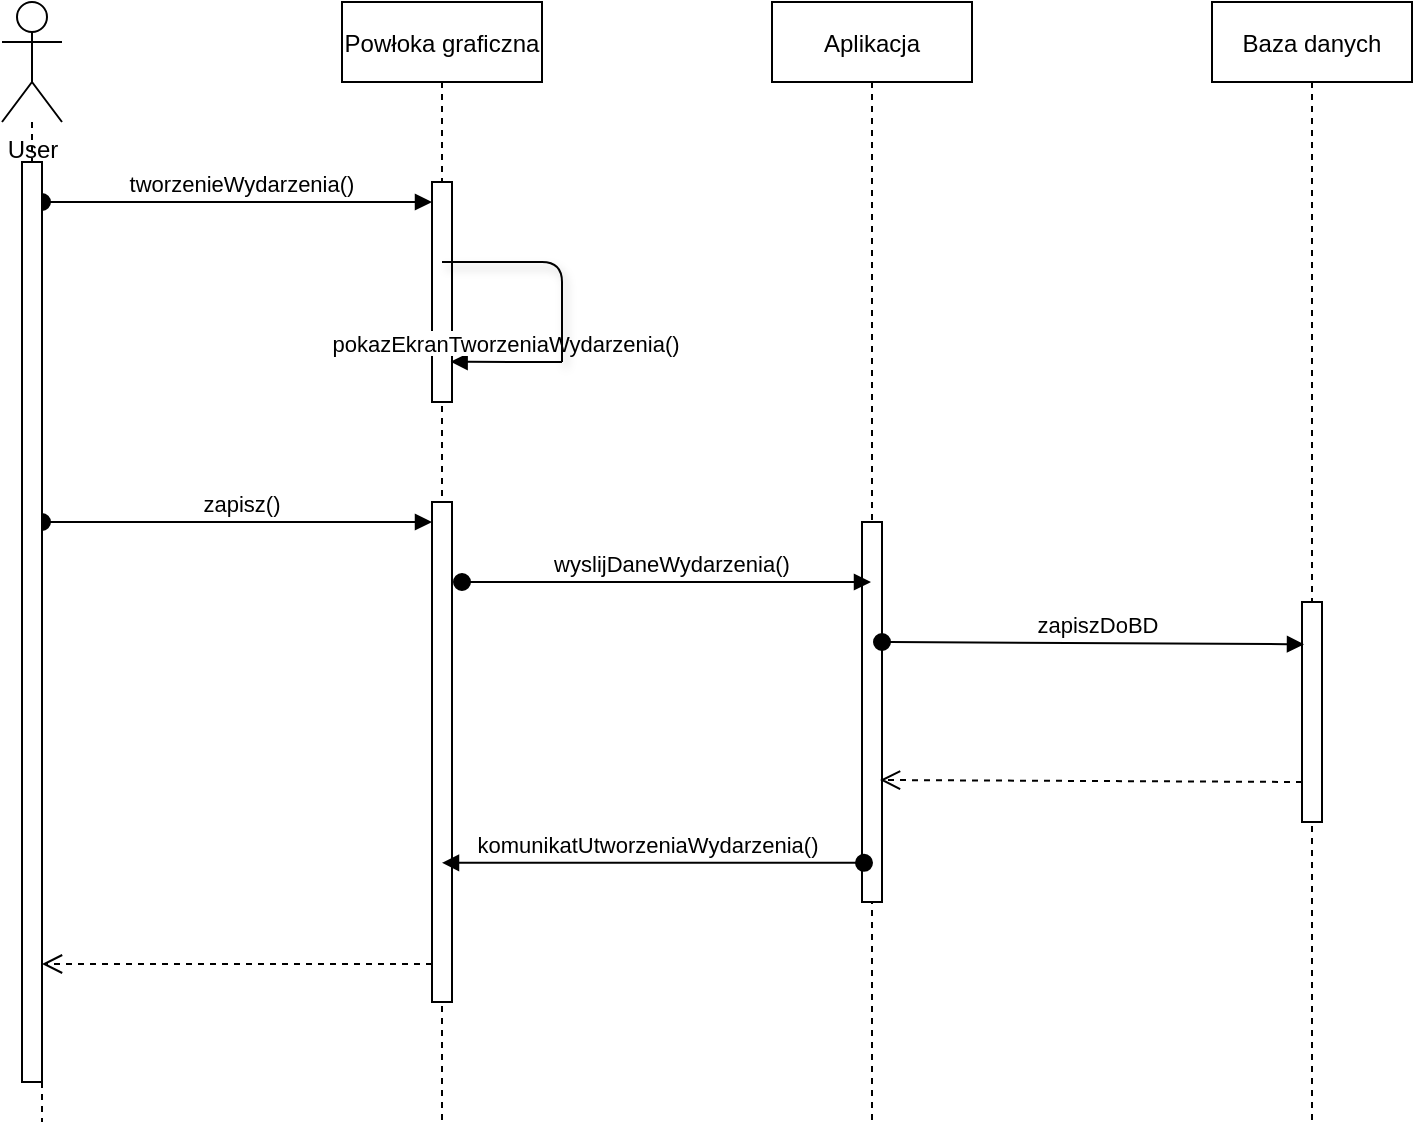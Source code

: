 <mxfile version="13.9.9" type="device" pages="6"><diagram id="kgpKYQtTHZ0yAKxKKP6v" name="Tworzenie wydarzenia"><mxGraphModel dx="1053" dy="493" grid="1" gridSize="10" guides="1" tooltips="1" connect="1" arrows="1" fold="1" page="1" pageScale="1" pageWidth="850" pageHeight="1100" math="0" shadow="0"><root><mxCell id="0"/><mxCell id="1" parent="0"/><mxCell id="3nuBFxr9cyL0pnOWT2aG-1" value="Aplikacja" style="shape=umlLifeline;perimeter=lifelinePerimeter;container=1;collapsible=0;recursiveResize=0;rounded=0;shadow=0;strokeWidth=1;" parent="1" vertex="1"><mxGeometry x="465" y="80" width="100" height="560" as="geometry"/></mxCell><mxCell id="3nuBFxr9cyL0pnOWT2aG-2" value="" style="points=[];perimeter=orthogonalPerimeter;rounded=0;shadow=0;strokeWidth=1;" parent="3nuBFxr9cyL0pnOWT2aG-1" vertex="1"><mxGeometry x="45" y="260" width="10" height="190" as="geometry"/></mxCell><mxCell id="3nuBFxr9cyL0pnOWT2aG-5" value="Baza danych" style="shape=umlLifeline;perimeter=lifelinePerimeter;container=1;collapsible=0;recursiveResize=0;rounded=0;shadow=0;strokeWidth=1;" parent="1" vertex="1"><mxGeometry x="685" y="80" width="100" height="560" as="geometry"/></mxCell><mxCell id="3nuBFxr9cyL0pnOWT2aG-6" value="" style="points=[];perimeter=orthogonalPerimeter;rounded=0;shadow=0;strokeWidth=1;" parent="3nuBFxr9cyL0pnOWT2aG-5" vertex="1"><mxGeometry x="45" y="300" width="10" height="110" as="geometry"/></mxCell><mxCell id="10K1XIO-KkjKeTAUEXsn-1" value="User" style="shape=umlActor;verticalLabelPosition=bottom;verticalAlign=top;html=1;outlineConnect=0;" vertex="1" parent="1"><mxGeometry x="80" y="80" width="30" height="60" as="geometry"/></mxCell><mxCell id="10K1XIO-KkjKeTAUEXsn-2" value="" style="endArrow=none;dashed=1;html=1;" edge="1" parent="1" source="pU1TXp83awEx0wx85dzE-5"><mxGeometry width="50" height="50" relative="1" as="geometry"><mxPoint x="320" y="320" as="sourcePoint"/><mxPoint x="100" y="640" as="targetPoint"/></mxGeometry></mxCell><mxCell id="10K1XIO-KkjKeTAUEXsn-3" value="Powłoka graficzna" style="shape=umlLifeline;perimeter=lifelinePerimeter;container=1;collapsible=0;recursiveResize=0;rounded=0;shadow=0;strokeWidth=1;" vertex="1" parent="1"><mxGeometry x="250" y="80" width="100" height="560" as="geometry"/></mxCell><mxCell id="10K1XIO-KkjKeTAUEXsn-4" value="" style="points=[];perimeter=orthogonalPerimeter;rounded=0;shadow=0;strokeWidth=1;" vertex="1" parent="10K1XIO-KkjKeTAUEXsn-3"><mxGeometry x="45" y="90" width="10" height="110" as="geometry"/></mxCell><mxCell id="10K1XIO-KkjKeTAUEXsn-5" value="tworzenieWydarzenia()" style="verticalAlign=bottom;startArrow=oval;endArrow=block;startSize=8;shadow=0;strokeWidth=1;" edge="1" parent="10K1XIO-KkjKeTAUEXsn-3" target="10K1XIO-KkjKeTAUEXsn-4"><mxGeometry x="0.026" relative="1" as="geometry"><mxPoint x="-150" y="100" as="sourcePoint"/><mxPoint as="offset"/></mxGeometry></mxCell><mxCell id="10K1XIO-KkjKeTAUEXsn-7" value="pokazEkranTworzeniaWydarzenia()" style="verticalAlign=bottom;endArrow=block;shadow=0;strokeWidth=1;entryX=0.933;entryY=0.817;entryDx=0;entryDy=0;entryPerimeter=0;" edge="1" parent="1" target="10K1XIO-KkjKeTAUEXsn-4"><mxGeometry relative="1" as="geometry"><mxPoint x="360" y="260" as="sourcePoint"/><mxPoint x="370" y="280" as="targetPoint"/></mxGeometry></mxCell><mxCell id="10K1XIO-KkjKeTAUEXsn-9" value="" style="points=[];perimeter=orthogonalPerimeter;rounded=0;shadow=0;strokeWidth=1;" vertex="1" parent="1"><mxGeometry x="295" y="330" width="10" height="250" as="geometry"/></mxCell><mxCell id="10K1XIO-KkjKeTAUEXsn-10" value="zapisz()" style="verticalAlign=bottom;startArrow=oval;endArrow=block;startSize=8;shadow=0;strokeWidth=1;" edge="1" parent="1"><mxGeometry x="0.026" relative="1" as="geometry"><mxPoint x="100" y="340" as="sourcePoint"/><mxPoint x="295" y="340" as="targetPoint"/><mxPoint as="offset"/></mxGeometry></mxCell><mxCell id="10K1XIO-KkjKeTAUEXsn-12" value="wyslijDaneWydarzenia()" style="verticalAlign=bottom;startArrow=oval;endArrow=block;startSize=8;shadow=0;strokeWidth=1;" edge="1" parent="1"><mxGeometry x="0.026" relative="1" as="geometry"><mxPoint x="310" y="370" as="sourcePoint"/><mxPoint x="514.5" y="370" as="targetPoint"/><mxPoint as="offset"/></mxGeometry></mxCell><mxCell id="10K1XIO-KkjKeTAUEXsn-13" value="zapiszDoBD" style="verticalAlign=bottom;startArrow=oval;endArrow=block;startSize=8;shadow=0;strokeWidth=1;entryX=0.1;entryY=0.192;entryDx=0;entryDy=0;entryPerimeter=0;" edge="1" parent="1" target="3nuBFxr9cyL0pnOWT2aG-6"><mxGeometry x="0.026" relative="1" as="geometry"><mxPoint x="520" y="400" as="sourcePoint"/><mxPoint x="725" y="400" as="targetPoint"/><mxPoint as="offset"/></mxGeometry></mxCell><mxCell id="pU1TXp83awEx0wx85dzE-1" value="" style="verticalAlign=bottom;endArrow=open;dashed=1;endSize=8;shadow=0;strokeWidth=1;" edge="1" parent="1"><mxGeometry x="0.138" y="-9" relative="1" as="geometry"><mxPoint x="519" y="469" as="targetPoint"/><mxPoint x="730" y="470" as="sourcePoint"/><mxPoint as="offset"/></mxGeometry></mxCell><mxCell id="pU1TXp83awEx0wx85dzE-2" value="" style="endArrow=none;html=1;shadow=1;" edge="1" parent="1" target="10K1XIO-KkjKeTAUEXsn-3"><mxGeometry width="50" height="50" relative="1" as="geometry"><mxPoint x="360" y="260" as="sourcePoint"/><mxPoint x="500" y="280" as="targetPoint"/><Array as="points"><mxPoint x="360" y="210"/></Array></mxGeometry></mxCell><mxCell id="pU1TXp83awEx0wx85dzE-3" value="komunikatUtworzeniaWydarzenia()" style="verticalAlign=bottom;startArrow=oval;endArrow=block;startSize=8;shadow=0;strokeWidth=1;exitX=0.1;exitY=0.897;exitDx=0;exitDy=0;exitPerimeter=0;" edge="1" parent="1" source="3nuBFxr9cyL0pnOWT2aG-2" target="10K1XIO-KkjKeTAUEXsn-3"><mxGeometry x="0.026" relative="1" as="geometry"><mxPoint x="530" y="410" as="sourcePoint"/><mxPoint x="741.0" y="411.12" as="targetPoint"/><mxPoint as="offset"/></mxGeometry></mxCell><mxCell id="pU1TXp83awEx0wx85dzE-4" value="" style="verticalAlign=bottom;endArrow=open;dashed=1;endSize=8;shadow=0;strokeWidth=1;" edge="1" parent="1" target="pU1TXp83awEx0wx85dzE-5"><mxGeometry x="0.138" y="-9" relative="1" as="geometry"><mxPoint x="84" y="560.0" as="targetPoint"/><mxPoint x="295" y="561" as="sourcePoint"/><mxPoint as="offset"/></mxGeometry></mxCell><mxCell id="pU1TXp83awEx0wx85dzE-5" value="" style="points=[];perimeter=orthogonalPerimeter;rounded=0;shadow=0;strokeWidth=1;" vertex="1" parent="1"><mxGeometry x="90" y="160" width="10" height="460" as="geometry"/></mxCell><mxCell id="pU1TXp83awEx0wx85dzE-6" value="" style="endArrow=none;dashed=1;html=1;" edge="1" parent="1" source="10K1XIO-KkjKeTAUEXsn-1" target="pU1TXp83awEx0wx85dzE-5"><mxGeometry width="50" height="50" relative="1" as="geometry"><mxPoint x="95.181" y="140" as="sourcePoint"/><mxPoint x="100" y="939.333" as="targetPoint"/></mxGeometry></mxCell></root></mxGraphModel></diagram><diagram id="qje5NpDkh8uhNxge4YPv" name="Tworzenie ćwiczenia"><mxGraphModel dx="1487" dy="696" grid="1" gridSize="10" guides="1" tooltips="1" connect="1" arrows="1" fold="1" page="1" pageScale="1" pageWidth="1169" pageHeight="827" math="0" shadow="0"><root><mxCell id="EBktu8X3GXxtk0qUy2so-0"/><mxCell id="EBktu8X3GXxtk0qUy2so-1" parent="EBktu8X3GXxtk0qUy2so-0"/><mxCell id="X7k5LbqKq8TJXDaYUzWf-0" value="Aplikacja" style="shape=umlLifeline;perimeter=lifelinePerimeter;container=1;collapsible=0;recursiveResize=0;rounded=0;shadow=0;strokeWidth=1;" vertex="1" parent="EBktu8X3GXxtk0qUy2so-1"><mxGeometry x="465" y="80" width="100" height="560" as="geometry"/></mxCell><mxCell id="X7k5LbqKq8TJXDaYUzWf-1" value="" style="points=[];perimeter=orthogonalPerimeter;rounded=0;shadow=0;strokeWidth=1;" vertex="1" parent="X7k5LbqKq8TJXDaYUzWf-0"><mxGeometry x="45" y="260" width="10" height="190" as="geometry"/></mxCell><mxCell id="X7k5LbqKq8TJXDaYUzWf-2" value="Baza danych" style="shape=umlLifeline;perimeter=lifelinePerimeter;container=1;collapsible=0;recursiveResize=0;rounded=0;shadow=0;strokeWidth=1;" vertex="1" parent="EBktu8X3GXxtk0qUy2so-1"><mxGeometry x="685" y="80" width="100" height="560" as="geometry"/></mxCell><mxCell id="X7k5LbqKq8TJXDaYUzWf-3" value="" style="points=[];perimeter=orthogonalPerimeter;rounded=0;shadow=0;strokeWidth=1;" vertex="1" parent="X7k5LbqKq8TJXDaYUzWf-2"><mxGeometry x="45" y="300" width="10" height="110" as="geometry"/></mxCell><mxCell id="X7k5LbqKq8TJXDaYUzWf-4" value="User" style="shape=umlActor;verticalLabelPosition=bottom;verticalAlign=top;html=1;outlineConnect=0;" vertex="1" parent="EBktu8X3GXxtk0qUy2so-1"><mxGeometry x="80" y="80" width="30" height="60" as="geometry"/></mxCell><mxCell id="X7k5LbqKq8TJXDaYUzWf-5" value="" style="endArrow=none;dashed=1;html=1;" edge="1" parent="EBktu8X3GXxtk0qUy2so-1" source="X7k5LbqKq8TJXDaYUzWf-18"><mxGeometry width="50" height="50" relative="1" as="geometry"><mxPoint x="320" y="320" as="sourcePoint"/><mxPoint x="100" y="640" as="targetPoint"/></mxGeometry></mxCell><mxCell id="X7k5LbqKq8TJXDaYUzWf-6" value="Powłoka graficzna" style="shape=umlLifeline;perimeter=lifelinePerimeter;container=1;collapsible=0;recursiveResize=0;rounded=0;shadow=0;strokeWidth=1;" vertex="1" parent="EBktu8X3GXxtk0qUy2so-1"><mxGeometry x="250" y="80" width="100" height="560" as="geometry"/></mxCell><mxCell id="X7k5LbqKq8TJXDaYUzWf-7" value="" style="points=[];perimeter=orthogonalPerimeter;rounded=0;shadow=0;strokeWidth=1;" vertex="1" parent="X7k5LbqKq8TJXDaYUzWf-6"><mxGeometry x="45" y="90" width="10" height="110" as="geometry"/></mxCell><mxCell id="X7k5LbqKq8TJXDaYUzWf-8" value="tworzenieCwiczenia()" style="verticalAlign=bottom;startArrow=oval;endArrow=block;startSize=8;shadow=0;strokeWidth=1;" edge="1" parent="X7k5LbqKq8TJXDaYUzWf-6" target="X7k5LbqKq8TJXDaYUzWf-7"><mxGeometry x="0.026" relative="1" as="geometry"><mxPoint x="-150" y="100" as="sourcePoint"/><mxPoint as="offset"/></mxGeometry></mxCell><mxCell id="X7k5LbqKq8TJXDaYUzWf-9" value="pokazEkranTworzeniaCwiczenia()" style="verticalAlign=bottom;endArrow=block;shadow=0;strokeWidth=1;entryX=0.933;entryY=0.817;entryDx=0;entryDy=0;entryPerimeter=0;" edge="1" parent="EBktu8X3GXxtk0qUy2so-1" target="X7k5LbqKq8TJXDaYUzWf-7"><mxGeometry relative="1" as="geometry"><mxPoint x="360" y="260" as="sourcePoint"/><mxPoint x="370" y="280" as="targetPoint"/></mxGeometry></mxCell><mxCell id="X7k5LbqKq8TJXDaYUzWf-10" value="" style="points=[];perimeter=orthogonalPerimeter;rounded=0;shadow=0;strokeWidth=1;" vertex="1" parent="EBktu8X3GXxtk0qUy2so-1"><mxGeometry x="295" y="330" width="10" height="250" as="geometry"/></mxCell><mxCell id="X7k5LbqKq8TJXDaYUzWf-11" value="zapisz()" style="verticalAlign=bottom;startArrow=oval;endArrow=block;startSize=8;shadow=0;strokeWidth=1;" edge="1" parent="EBktu8X3GXxtk0qUy2so-1"><mxGeometry x="0.026" relative="1" as="geometry"><mxPoint x="100" y="340" as="sourcePoint"/><mxPoint x="295" y="340" as="targetPoint"/><mxPoint as="offset"/></mxGeometry></mxCell><mxCell id="X7k5LbqKq8TJXDaYUzWf-12" value="wyslijDaneCwiczenia()" style="verticalAlign=bottom;startArrow=oval;endArrow=block;startSize=8;shadow=0;strokeWidth=1;" edge="1" parent="EBktu8X3GXxtk0qUy2so-1"><mxGeometry x="0.026" relative="1" as="geometry"><mxPoint x="310" y="370" as="sourcePoint"/><mxPoint x="514.5" y="370" as="targetPoint"/><mxPoint as="offset"/></mxGeometry></mxCell><mxCell id="X7k5LbqKq8TJXDaYUzWf-13" value="zapiszDoBD" style="verticalAlign=bottom;startArrow=oval;endArrow=block;startSize=8;shadow=0;strokeWidth=1;entryX=0.1;entryY=0.192;entryDx=0;entryDy=0;entryPerimeter=0;" edge="1" parent="EBktu8X3GXxtk0qUy2so-1" target="X7k5LbqKq8TJXDaYUzWf-3"><mxGeometry x="0.026" relative="1" as="geometry"><mxPoint x="520" y="400" as="sourcePoint"/><mxPoint x="725" y="400" as="targetPoint"/><mxPoint as="offset"/></mxGeometry></mxCell><mxCell id="X7k5LbqKq8TJXDaYUzWf-14" value="" style="verticalAlign=bottom;endArrow=open;dashed=1;endSize=8;shadow=0;strokeWidth=1;" edge="1" parent="EBktu8X3GXxtk0qUy2so-1"><mxGeometry x="0.138" y="-9" relative="1" as="geometry"><mxPoint x="519" y="469.0" as="targetPoint"/><mxPoint x="730" y="470" as="sourcePoint"/><mxPoint as="offset"/></mxGeometry></mxCell><mxCell id="X7k5LbqKq8TJXDaYUzWf-15" value="" style="endArrow=none;html=1;shadow=1;" edge="1" parent="EBktu8X3GXxtk0qUy2so-1" target="X7k5LbqKq8TJXDaYUzWf-6"><mxGeometry width="50" height="50" relative="1" as="geometry"><mxPoint x="360" y="260" as="sourcePoint"/><mxPoint x="500" y="280" as="targetPoint"/><Array as="points"><mxPoint x="360" y="210"/></Array></mxGeometry></mxCell><mxCell id="X7k5LbqKq8TJXDaYUzWf-16" value="komunikatUtworzeniaCwiczenia()" style="verticalAlign=bottom;startArrow=oval;endArrow=block;startSize=8;shadow=0;strokeWidth=1;exitX=0.1;exitY=0.897;exitDx=0;exitDy=0;exitPerimeter=0;" edge="1" parent="EBktu8X3GXxtk0qUy2so-1" source="X7k5LbqKq8TJXDaYUzWf-1" target="X7k5LbqKq8TJXDaYUzWf-6"><mxGeometry x="0.026" relative="1" as="geometry"><mxPoint x="530" y="410" as="sourcePoint"/><mxPoint x="741.0" y="411.12" as="targetPoint"/><mxPoint as="offset"/></mxGeometry></mxCell><mxCell id="X7k5LbqKq8TJXDaYUzWf-17" value="" style="verticalAlign=bottom;endArrow=open;dashed=1;endSize=8;shadow=0;strokeWidth=1;" edge="1" parent="EBktu8X3GXxtk0qUy2so-1" target="X7k5LbqKq8TJXDaYUzWf-18"><mxGeometry x="0.138" y="-9" relative="1" as="geometry"><mxPoint x="84" y="560.0" as="targetPoint"/><mxPoint x="295" y="561" as="sourcePoint"/><mxPoint as="offset"/></mxGeometry></mxCell><mxCell id="X7k5LbqKq8TJXDaYUzWf-18" value="" style="points=[];perimeter=orthogonalPerimeter;rounded=0;shadow=0;strokeWidth=1;" vertex="1" parent="EBktu8X3GXxtk0qUy2so-1"><mxGeometry x="90" y="160" width="10" height="460" as="geometry"/></mxCell><mxCell id="X7k5LbqKq8TJXDaYUzWf-19" value="" style="endArrow=none;dashed=1;html=1;" edge="1" parent="EBktu8X3GXxtk0qUy2so-1" source="X7k5LbqKq8TJXDaYUzWf-4" target="X7k5LbqKq8TJXDaYUzWf-18"><mxGeometry width="50" height="50" relative="1" as="geometry"><mxPoint x="95.181" y="140" as="sourcePoint"/><mxPoint x="100" y="939.333" as="targetPoint"/></mxGeometry></mxCell></root></mxGraphModel></diagram><diagram id="HyMw67QpJFgoZDtcTWpX" name="Tworzenie treningu"><mxGraphModel dx="1806" dy="846" grid="1" gridSize="10" guides="1" tooltips="1" connect="1" arrows="1" fold="1" page="1" pageScale="1" pageWidth="1169" pageHeight="827" math="0" shadow="0"><root><mxCell id="LpuIzFxWmKVZW-1Yorhx-0"/><mxCell id="LpuIzFxWmKVZW-1Yorhx-1" parent="LpuIzFxWmKVZW-1Yorhx-0"/><mxCell id="vrJiCq2JGMOTaQGyIcmM-0" value="Aplikacja" style="shape=umlLifeline;perimeter=lifelinePerimeter;container=1;collapsible=0;recursiveResize=0;rounded=0;shadow=0;strokeWidth=1;" vertex="1" parent="LpuIzFxWmKVZW-1Yorhx-1"><mxGeometry x="465" y="80" width="100" height="710" as="geometry"/></mxCell><mxCell id="vrJiCq2JGMOTaQGyIcmM-1" value="" style="points=[];perimeter=orthogonalPerimeter;rounded=0;shadow=0;strokeWidth=1;" vertex="1" parent="vrJiCq2JGMOTaQGyIcmM-0"><mxGeometry x="45" y="444" width="10" height="190" as="geometry"/></mxCell><mxCell id="vrJiCq2JGMOTaQGyIcmM-2" value="" style="points=[];perimeter=orthogonalPerimeter;rounded=0;shadow=0;strokeWidth=1;" vertex="1" parent="vrJiCq2JGMOTaQGyIcmM-0"><mxGeometry x="45" y="130" width="10" height="190" as="geometry"/></mxCell><mxCell id="vrJiCq2JGMOTaQGyIcmM-3" value="Baza danych" style="shape=umlLifeline;perimeter=lifelinePerimeter;container=1;collapsible=0;recursiveResize=0;rounded=0;shadow=0;strokeWidth=1;" vertex="1" parent="LpuIzFxWmKVZW-1Yorhx-1"><mxGeometry x="685" y="80" width="100" height="710" as="geometry"/></mxCell><mxCell id="vrJiCq2JGMOTaQGyIcmM-4" value="" style="points=[];perimeter=orthogonalPerimeter;rounded=0;shadow=0;strokeWidth=1;" vertex="1" parent="vrJiCq2JGMOTaQGyIcmM-3"><mxGeometry x="45" y="484" width="10" height="110" as="geometry"/></mxCell><mxCell id="rHKoLaJ9NpUrhPfRT9cs-2" value="" style="points=[];perimeter=orthogonalPerimeter;rounded=0;shadow=0;strokeWidth=1;" vertex="1" parent="vrJiCq2JGMOTaQGyIcmM-3"><mxGeometry x="45" y="150" width="10" height="110" as="geometry"/></mxCell><mxCell id="vrJiCq2JGMOTaQGyIcmM-5" value="User" style="shape=umlActor;verticalLabelPosition=bottom;verticalAlign=top;html=1;outlineConnect=0;" vertex="1" parent="LpuIzFxWmKVZW-1Yorhx-1"><mxGeometry x="80" y="80" width="30" height="60" as="geometry"/></mxCell><mxCell id="vrJiCq2JGMOTaQGyIcmM-6" value="" style="endArrow=none;dashed=1;html=1;" edge="1" parent="LpuIzFxWmKVZW-1Yorhx-1"><mxGeometry width="50" height="50" relative="1" as="geometry"><mxPoint x="95" y="544" as="sourcePoint"/><mxPoint x="95" y="784" as="targetPoint"/></mxGeometry></mxCell><mxCell id="vrJiCq2JGMOTaQGyIcmM-7" value="Powłoka graficzna" style="shape=umlLifeline;perimeter=lifelinePerimeter;container=1;collapsible=0;recursiveResize=0;rounded=0;shadow=0;strokeWidth=1;" vertex="1" parent="LpuIzFxWmKVZW-1Yorhx-1"><mxGeometry x="250" y="80" width="100" height="710" as="geometry"/></mxCell><mxCell id="vrJiCq2JGMOTaQGyIcmM-8" value="" style="points=[];perimeter=orthogonalPerimeter;rounded=0;shadow=0;strokeWidth=1;" vertex="1" parent="vrJiCq2JGMOTaQGyIcmM-7"><mxGeometry x="45" y="90" width="10" height="400" as="geometry"/></mxCell><mxCell id="vrJiCq2JGMOTaQGyIcmM-9" value="tworzenieTreningu()" style="verticalAlign=bottom;startArrow=oval;endArrow=block;startSize=8;shadow=0;strokeWidth=1;" edge="1" parent="vrJiCq2JGMOTaQGyIcmM-7" target="vrJiCq2JGMOTaQGyIcmM-8"><mxGeometry x="0.026" relative="1" as="geometry"><mxPoint x="-150" y="100" as="sourcePoint"/><mxPoint as="offset"/></mxGeometry></mxCell><mxCell id="vrJiCq2JGMOTaQGyIcmM-10" value="pokazEkranTworzeniaTreningu()" style="verticalAlign=bottom;endArrow=block;shadow=0;strokeWidth=1;" edge="1" parent="LpuIzFxWmKVZW-1Yorhx-1"><mxGeometry relative="1" as="geometry"><mxPoint x="360" y="474" as="sourcePoint"/><mxPoint x="299.5" y="474" as="targetPoint"/></mxGeometry></mxCell><mxCell id="vrJiCq2JGMOTaQGyIcmM-11" value="" style="points=[];perimeter=orthogonalPerimeter;rounded=0;shadow=0;strokeWidth=1;" vertex="1" parent="LpuIzFxWmKVZW-1Yorhx-1"><mxGeometry x="295" y="514" width="10" height="250" as="geometry"/></mxCell><mxCell id="vrJiCq2JGMOTaQGyIcmM-12" value="zapisz()" style="verticalAlign=bottom;startArrow=oval;endArrow=block;startSize=8;shadow=0;strokeWidth=1;" edge="1" parent="LpuIzFxWmKVZW-1Yorhx-1"><mxGeometry x="0.026" relative="1" as="geometry"><mxPoint x="100" y="524" as="sourcePoint"/><mxPoint x="295" y="524" as="targetPoint"/><mxPoint as="offset"/></mxGeometry></mxCell><mxCell id="vrJiCq2JGMOTaQGyIcmM-13" value="wyslijDaneTreningu()" style="verticalAlign=bottom;startArrow=oval;endArrow=block;startSize=8;shadow=0;strokeWidth=1;" edge="1" parent="LpuIzFxWmKVZW-1Yorhx-1"><mxGeometry x="0.026" relative="1" as="geometry"><mxPoint x="310" y="554" as="sourcePoint"/><mxPoint x="514.5" y="554" as="targetPoint"/><mxPoint as="offset"/></mxGeometry></mxCell><mxCell id="vrJiCq2JGMOTaQGyIcmM-14" value="zapiszDoBD" style="verticalAlign=bottom;startArrow=oval;endArrow=block;startSize=8;shadow=0;strokeWidth=1;entryX=0.1;entryY=0.192;entryDx=0;entryDy=0;entryPerimeter=0;" edge="1" parent="LpuIzFxWmKVZW-1Yorhx-1" target="vrJiCq2JGMOTaQGyIcmM-4"><mxGeometry x="0.026" relative="1" as="geometry"><mxPoint x="520" y="584" as="sourcePoint"/><mxPoint x="725" y="584" as="targetPoint"/><mxPoint as="offset"/></mxGeometry></mxCell><mxCell id="vrJiCq2JGMOTaQGyIcmM-15" value="" style="verticalAlign=bottom;endArrow=open;dashed=1;endSize=8;shadow=0;strokeWidth=1;" edge="1" parent="LpuIzFxWmKVZW-1Yorhx-1"><mxGeometry x="0.138" y="-9" relative="1" as="geometry"><mxPoint x="519" y="653.0" as="targetPoint"/><mxPoint x="730" y="654" as="sourcePoint"/><mxPoint as="offset"/></mxGeometry></mxCell><mxCell id="vrJiCq2JGMOTaQGyIcmM-16" value="" style="endArrow=none;html=1;shadow=1;" edge="1" parent="LpuIzFxWmKVZW-1Yorhx-1"><mxGeometry width="50" height="50" relative="1" as="geometry"><mxPoint x="360" y="474" as="sourcePoint"/><mxPoint x="305" y="414" as="targetPoint"/><Array as="points"><mxPoint x="360" y="414"/></Array></mxGeometry></mxCell><mxCell id="vrJiCq2JGMOTaQGyIcmM-17" value="komunikatUtworzeniaTreningu()" style="verticalAlign=bottom;startArrow=oval;endArrow=block;startSize=8;shadow=0;strokeWidth=1;exitX=0.1;exitY=0.897;exitDx=0;exitDy=0;exitPerimeter=0;" edge="1" parent="LpuIzFxWmKVZW-1Yorhx-1" source="vrJiCq2JGMOTaQGyIcmM-1"><mxGeometry x="0.026" relative="1" as="geometry"><mxPoint x="530" y="594" as="sourcePoint"/><mxPoint x="299.5" y="694.43" as="targetPoint"/><mxPoint as="offset"/></mxGeometry></mxCell><mxCell id="vrJiCq2JGMOTaQGyIcmM-18" value="" style="verticalAlign=bottom;endArrow=open;dashed=1;endSize=8;shadow=0;strokeWidth=1;" edge="1" parent="LpuIzFxWmKVZW-1Yorhx-1"><mxGeometry x="0.138" y="-9" relative="1" as="geometry"><mxPoint x="100" y="745" as="targetPoint"/><mxPoint x="295" y="745" as="sourcePoint"/><mxPoint as="offset"/></mxGeometry></mxCell><mxCell id="vrJiCq2JGMOTaQGyIcmM-19" value="" style="points=[];perimeter=orthogonalPerimeter;rounded=0;shadow=0;strokeWidth=1;" vertex="1" parent="LpuIzFxWmKVZW-1Yorhx-1"><mxGeometry x="90" y="160" width="10" height="620" as="geometry"/></mxCell><mxCell id="vrJiCq2JGMOTaQGyIcmM-20" value="" style="endArrow=none;dashed=1;html=1;" edge="1" parent="LpuIzFxWmKVZW-1Yorhx-1" source="vrJiCq2JGMOTaQGyIcmM-5" target="vrJiCq2JGMOTaQGyIcmM-19"><mxGeometry width="50" height="50" relative="1" as="geometry"><mxPoint x="95.181" y="140" as="sourcePoint"/><mxPoint x="100" y="939.333" as="targetPoint"/></mxGeometry></mxCell><mxCell id="rHKoLaJ9NpUrhPfRT9cs-0" value="pobierzDostepneCwiczenia()" style="verticalAlign=bottom;startArrow=oval;endArrow=block;startSize=8;shadow=0;strokeWidth=1;" edge="1" parent="LpuIzFxWmKVZW-1Yorhx-1"><mxGeometry x="0.026" relative="1" as="geometry"><mxPoint x="310" y="230" as="sourcePoint"/><mxPoint as="offset"/><mxPoint x="505" y="230" as="targetPoint"/></mxGeometry></mxCell><mxCell id="rHKoLaJ9NpUrhPfRT9cs-1" value="zapytanieOCwiczenia()" style="verticalAlign=bottom;startArrow=oval;endArrow=block;startSize=8;shadow=0;strokeWidth=1;" edge="1" parent="LpuIzFxWmKVZW-1Yorhx-1"><mxGeometry x="0.026" relative="1" as="geometry"><mxPoint x="520" y="260" as="sourcePoint"/><mxPoint as="offset"/><mxPoint x="729" y="262" as="targetPoint"/></mxGeometry></mxCell><mxCell id="rHKoLaJ9NpUrhPfRT9cs-3" value="" style="verticalAlign=bottom;endArrow=open;dashed=1;endSize=8;shadow=0;strokeWidth=1;" edge="1" parent="LpuIzFxWmKVZW-1Yorhx-1"><mxGeometry x="0.138" y="-9" relative="1" as="geometry"><mxPoint x="520" y="320" as="targetPoint"/><mxPoint x="731" y="321" as="sourcePoint"/><mxPoint as="offset"/></mxGeometry></mxCell><mxCell id="rHKoLaJ9NpUrhPfRT9cs-4" value="" style="verticalAlign=bottom;endArrow=open;dashed=1;endSize=8;shadow=0;strokeWidth=1;" edge="1" parent="LpuIzFxWmKVZW-1Yorhx-1"><mxGeometry x="0.138" y="-9" relative="1" as="geometry"><mxPoint x="295" y="370" as="targetPoint"/><mxPoint x="506" y="371" as="sourcePoint"/><mxPoint as="offset"/></mxGeometry></mxCell></root></mxGraphModel></diagram><diagram id="KjG2I6B2ct_fo_s0WgGI" name="Kalendarz"><mxGraphModel dx="1264" dy="592" grid="1" gridSize="10" guides="1" tooltips="1" connect="1" arrows="1" fold="1" page="1" pageScale="1" pageWidth="1169" pageHeight="827" math="0" shadow="0"><root><mxCell id="xoeKJPxzknNdfuCOs_PV-0"/><mxCell id="xoeKJPxzknNdfuCOs_PV-1" parent="xoeKJPxzknNdfuCOs_PV-0"/><mxCell id="Ht75n29HLBrWxpbme8Nf-26" value="Aplikacja" style="shape=umlLifeline;perimeter=lifelinePerimeter;container=1;collapsible=0;recursiveResize=0;rounded=0;shadow=0;strokeWidth=1;" vertex="1" parent="xoeKJPxzknNdfuCOs_PV-1"><mxGeometry x="475" y="90" width="100" height="710" as="geometry"/></mxCell><mxCell id="Ht75n29HLBrWxpbme8Nf-28" value="" style="points=[];perimeter=orthogonalPerimeter;rounded=0;shadow=0;strokeWidth=1;" vertex="1" parent="Ht75n29HLBrWxpbme8Nf-26"><mxGeometry x="45" y="130" width="10" height="190" as="geometry"/></mxCell><mxCell id="Ht75n29HLBrWxpbme8Nf-29" value="Baza danych" style="shape=umlLifeline;perimeter=lifelinePerimeter;container=1;collapsible=0;recursiveResize=0;rounded=0;shadow=0;strokeWidth=1;" vertex="1" parent="xoeKJPxzknNdfuCOs_PV-1"><mxGeometry x="695" y="90" width="100" height="710" as="geometry"/></mxCell><mxCell id="Ht75n29HLBrWxpbme8Nf-31" value="" style="points=[];perimeter=orthogonalPerimeter;rounded=0;shadow=0;strokeWidth=1;" vertex="1" parent="Ht75n29HLBrWxpbme8Nf-29"><mxGeometry x="45" y="150" width="10" height="110" as="geometry"/></mxCell><mxCell id="Ht75n29HLBrWxpbme8Nf-32" value="User" style="shape=umlActor;verticalLabelPosition=bottom;verticalAlign=top;html=1;outlineConnect=0;" vertex="1" parent="xoeKJPxzknNdfuCOs_PV-1"><mxGeometry x="90" y="90" width="30" height="60" as="geometry"/></mxCell><mxCell id="Ht75n29HLBrWxpbme8Nf-33" value="" style="endArrow=none;dashed=1;html=1;" edge="1" parent="xoeKJPxzknNdfuCOs_PV-1"><mxGeometry width="50" height="50" relative="1" as="geometry"><mxPoint x="105.0" y="554" as="sourcePoint"/><mxPoint x="105.0" y="794" as="targetPoint"/></mxGeometry></mxCell><mxCell id="Ht75n29HLBrWxpbme8Nf-34" value="Powłoka graficzna" style="shape=umlLifeline;perimeter=lifelinePerimeter;container=1;collapsible=0;recursiveResize=0;rounded=0;shadow=0;strokeWidth=1;" vertex="1" parent="xoeKJPxzknNdfuCOs_PV-1"><mxGeometry x="260" y="90" width="100" height="710" as="geometry"/></mxCell><mxCell id="Ht75n29HLBrWxpbme8Nf-35" value="" style="points=[];perimeter=orthogonalPerimeter;rounded=0;shadow=0;strokeWidth=1;" vertex="1" parent="Ht75n29HLBrWxpbme8Nf-34"><mxGeometry x="45" y="90" width="10" height="370" as="geometry"/></mxCell><mxCell id="Ht75n29HLBrWxpbme8Nf-36" value="pokazKalendarz" style="verticalAlign=bottom;startArrow=oval;endArrow=block;startSize=8;shadow=0;strokeWidth=1;" edge="1" parent="Ht75n29HLBrWxpbme8Nf-34" target="Ht75n29HLBrWxpbme8Nf-35"><mxGeometry x="0.026" relative="1" as="geometry"><mxPoint x="-150" y="100" as="sourcePoint"/><mxPoint as="offset"/></mxGeometry></mxCell><mxCell id="Ht75n29HLBrWxpbme8Nf-37" value="pokazKalendarz()" style="verticalAlign=bottom;endArrow=block;shadow=0;strokeWidth=1;" edge="1" parent="xoeKJPxzknNdfuCOs_PV-1"><mxGeometry relative="1" as="geometry"><mxPoint x="370" y="484" as="sourcePoint"/><mxPoint x="309.5" y="484" as="targetPoint"/></mxGeometry></mxCell><mxCell id="Ht75n29HLBrWxpbme8Nf-43" value="" style="endArrow=none;html=1;shadow=1;" edge="1" parent="xoeKJPxzknNdfuCOs_PV-1"><mxGeometry width="50" height="50" relative="1" as="geometry"><mxPoint x="370" y="484" as="sourcePoint"/><mxPoint x="315" y="424" as="targetPoint"/><Array as="points"><mxPoint x="370" y="424"/></Array></mxGeometry></mxCell><mxCell id="Ht75n29HLBrWxpbme8Nf-46" value="" style="points=[];perimeter=orthogonalPerimeter;rounded=0;shadow=0;strokeWidth=1;" vertex="1" parent="xoeKJPxzknNdfuCOs_PV-1"><mxGeometry x="100" y="170" width="10" height="420" as="geometry"/></mxCell><mxCell id="Ht75n29HLBrWxpbme8Nf-47" value="" style="endArrow=none;dashed=1;html=1;" edge="1" parent="xoeKJPxzknNdfuCOs_PV-1" source="Ht75n29HLBrWxpbme8Nf-32" target="Ht75n29HLBrWxpbme8Nf-46"><mxGeometry width="50" height="50" relative="1" as="geometry"><mxPoint x="105.181" y="150" as="sourcePoint"/><mxPoint x="110" y="949.333" as="targetPoint"/></mxGeometry></mxCell><mxCell id="Ht75n29HLBrWxpbme8Nf-48" value="pobierzWszystkieEventy" style="verticalAlign=bottom;startArrow=oval;endArrow=block;startSize=8;shadow=0;strokeWidth=1;" edge="1" parent="xoeKJPxzknNdfuCOs_PV-1"><mxGeometry x="0.026" relative="1" as="geometry"><mxPoint x="320" y="240" as="sourcePoint"/><mxPoint as="offset"/><mxPoint x="515" y="240" as="targetPoint"/></mxGeometry></mxCell><mxCell id="Ht75n29HLBrWxpbme8Nf-49" value="zapytanieOWszystko()" style="verticalAlign=bottom;startArrow=oval;endArrow=block;startSize=8;shadow=0;strokeWidth=1;" edge="1" parent="xoeKJPxzknNdfuCOs_PV-1"><mxGeometry x="0.026" relative="1" as="geometry"><mxPoint x="530" y="270" as="sourcePoint"/><mxPoint as="offset"/><mxPoint x="739" y="272" as="targetPoint"/></mxGeometry></mxCell><mxCell id="Ht75n29HLBrWxpbme8Nf-50" value="" style="verticalAlign=bottom;endArrow=open;dashed=1;endSize=8;shadow=0;strokeWidth=1;" edge="1" parent="xoeKJPxzknNdfuCOs_PV-1"><mxGeometry x="0.138" y="-9" relative="1" as="geometry"><mxPoint x="530" y="330" as="targetPoint"/><mxPoint x="741" y="331" as="sourcePoint"/><mxPoint as="offset"/></mxGeometry></mxCell><mxCell id="Ht75n29HLBrWxpbme8Nf-51" value="" style="verticalAlign=bottom;endArrow=open;dashed=1;endSize=8;shadow=0;strokeWidth=1;" edge="1" parent="xoeKJPxzknNdfuCOs_PV-1"><mxGeometry x="0.138" y="-9" relative="1" as="geometry"><mxPoint x="305" y="380" as="targetPoint"/><mxPoint x="516" y="381" as="sourcePoint"/><mxPoint as="offset"/></mxGeometry></mxCell><mxCell id="Ht75n29HLBrWxpbme8Nf-52" value="" style="verticalAlign=bottom;endArrow=open;dashed=1;endSize=8;shadow=0;strokeWidth=1;" edge="1" parent="xoeKJPxzknNdfuCOs_PV-1"><mxGeometry x="0.138" y="-9" relative="1" as="geometry"><mxPoint x="110" y="520" as="targetPoint"/><mxPoint x="310" y="520" as="sourcePoint"/><mxPoint as="offset"/></mxGeometry></mxCell></root></mxGraphModel></diagram><diagram id="NFb0LSm-tLjnvEvWsPo_" name="Plan dnia"><mxGraphModel dx="1264" dy="592" grid="1" gridSize="10" guides="1" tooltips="1" connect="1" arrows="1" fold="1" page="1" pageScale="1" pageWidth="1169" pageHeight="827" math="0" shadow="0"><root><mxCell id="LaSo5sNswQkZw9iIltzn-0"/><mxCell id="LaSo5sNswQkZw9iIltzn-1" parent="LaSo5sNswQkZw9iIltzn-0"/><mxCell id="LaSo5sNswQkZw9iIltzn-2" value="Aplikacja" style="shape=umlLifeline;perimeter=lifelinePerimeter;container=1;collapsible=0;recursiveResize=0;rounded=0;shadow=0;strokeWidth=1;" vertex="1" parent="LaSo5sNswQkZw9iIltzn-1"><mxGeometry x="475" y="90" width="100" height="710" as="geometry"/></mxCell><mxCell id="LaSo5sNswQkZw9iIltzn-3" value="" style="points=[];perimeter=orthogonalPerimeter;rounded=0;shadow=0;strokeWidth=1;" vertex="1" parent="LaSo5sNswQkZw9iIltzn-2"><mxGeometry x="45" y="130" width="10" height="190" as="geometry"/></mxCell><mxCell id="LaSo5sNswQkZw9iIltzn-4" value="Baza danych" style="shape=umlLifeline;perimeter=lifelinePerimeter;container=1;collapsible=0;recursiveResize=0;rounded=0;shadow=0;strokeWidth=1;" vertex="1" parent="LaSo5sNswQkZw9iIltzn-1"><mxGeometry x="695" y="90" width="100" height="710" as="geometry"/></mxCell><mxCell id="LaSo5sNswQkZw9iIltzn-5" value="" style="points=[];perimeter=orthogonalPerimeter;rounded=0;shadow=0;strokeWidth=1;" vertex="1" parent="LaSo5sNswQkZw9iIltzn-4"><mxGeometry x="45" y="150" width="10" height="110" as="geometry"/></mxCell><mxCell id="LaSo5sNswQkZw9iIltzn-6" value="User" style="shape=umlActor;verticalLabelPosition=bottom;verticalAlign=top;html=1;outlineConnect=0;" vertex="1" parent="LaSo5sNswQkZw9iIltzn-1"><mxGeometry x="90" y="90" width="30" height="60" as="geometry"/></mxCell><mxCell id="LaSo5sNswQkZw9iIltzn-7" value="" style="endArrow=none;dashed=1;html=1;" edge="1" parent="LaSo5sNswQkZw9iIltzn-1"><mxGeometry width="50" height="50" relative="1" as="geometry"><mxPoint x="105.0" y="554" as="sourcePoint"/><mxPoint x="105.0" y="794" as="targetPoint"/></mxGeometry></mxCell><mxCell id="LaSo5sNswQkZw9iIltzn-8" value="Powłoka graficzna" style="shape=umlLifeline;perimeter=lifelinePerimeter;container=1;collapsible=0;recursiveResize=0;rounded=0;shadow=0;strokeWidth=1;" vertex="1" parent="LaSo5sNswQkZw9iIltzn-1"><mxGeometry x="260" y="90" width="100" height="710" as="geometry"/></mxCell><mxCell id="LaSo5sNswQkZw9iIltzn-9" value="" style="points=[];perimeter=orthogonalPerimeter;rounded=0;shadow=0;strokeWidth=1;" vertex="1" parent="LaSo5sNswQkZw9iIltzn-8"><mxGeometry x="45" y="90" width="10" height="370" as="geometry"/></mxCell><mxCell id="LaSo5sNswQkZw9iIltzn-10" value="pokazPlanDnia()" style="verticalAlign=bottom;startArrow=oval;endArrow=block;startSize=8;shadow=0;strokeWidth=1;" edge="1" parent="LaSo5sNswQkZw9iIltzn-8" target="LaSo5sNswQkZw9iIltzn-9"><mxGeometry x="0.026" relative="1" as="geometry"><mxPoint x="-150" y="100" as="sourcePoint"/><mxPoint as="offset"/></mxGeometry></mxCell><mxCell id="LaSo5sNswQkZw9iIltzn-11" value="pokazPlanDnia()" style="verticalAlign=bottom;endArrow=block;shadow=0;strokeWidth=1;" edge="1" parent="LaSo5sNswQkZw9iIltzn-1"><mxGeometry relative="1" as="geometry"><mxPoint x="370" y="484" as="sourcePoint"/><mxPoint x="309.5" y="484" as="targetPoint"/></mxGeometry></mxCell><mxCell id="LaSo5sNswQkZw9iIltzn-12" value="" style="endArrow=none;html=1;shadow=1;" edge="1" parent="LaSo5sNswQkZw9iIltzn-1"><mxGeometry width="50" height="50" relative="1" as="geometry"><mxPoint x="370" y="484" as="sourcePoint"/><mxPoint x="315" y="424" as="targetPoint"/><Array as="points"><mxPoint x="370" y="424"/></Array></mxGeometry></mxCell><mxCell id="LaSo5sNswQkZw9iIltzn-13" value="" style="points=[];perimeter=orthogonalPerimeter;rounded=0;shadow=0;strokeWidth=1;" vertex="1" parent="LaSo5sNswQkZw9iIltzn-1"><mxGeometry x="100" y="170" width="10" height="420" as="geometry"/></mxCell><mxCell id="LaSo5sNswQkZw9iIltzn-14" value="" style="endArrow=none;dashed=1;html=1;" edge="1" parent="LaSo5sNswQkZw9iIltzn-1" source="LaSo5sNswQkZw9iIltzn-6" target="LaSo5sNswQkZw9iIltzn-13"><mxGeometry width="50" height="50" relative="1" as="geometry"><mxPoint x="105.181" y="150" as="sourcePoint"/><mxPoint x="110" y="949.333" as="targetPoint"/></mxGeometry></mxCell><mxCell id="LaSo5sNswQkZw9iIltzn-15" value="pobierzPlanDnia()" style="verticalAlign=bottom;startArrow=oval;endArrow=block;startSize=8;shadow=0;strokeWidth=1;" edge="1" parent="LaSo5sNswQkZw9iIltzn-1"><mxGeometry x="0.026" relative="1" as="geometry"><mxPoint x="320" y="240" as="sourcePoint"/><mxPoint as="offset"/><mxPoint x="515" y="240" as="targetPoint"/></mxGeometry></mxCell><mxCell id="LaSo5sNswQkZw9iIltzn-16" value="zapytanieODzien()" style="verticalAlign=bottom;startArrow=oval;endArrow=block;startSize=8;shadow=0;strokeWidth=1;" edge="1" parent="LaSo5sNswQkZw9iIltzn-1"><mxGeometry x="0.026" relative="1" as="geometry"><mxPoint x="530" y="270" as="sourcePoint"/><mxPoint as="offset"/><mxPoint x="739" y="272" as="targetPoint"/></mxGeometry></mxCell><mxCell id="LaSo5sNswQkZw9iIltzn-17" value="" style="verticalAlign=bottom;endArrow=open;dashed=1;endSize=8;shadow=0;strokeWidth=1;" edge="1" parent="LaSo5sNswQkZw9iIltzn-1"><mxGeometry x="0.138" y="-9" relative="1" as="geometry"><mxPoint x="530" y="330" as="targetPoint"/><mxPoint x="741" y="331" as="sourcePoint"/><mxPoint as="offset"/></mxGeometry></mxCell><mxCell id="LaSo5sNswQkZw9iIltzn-18" value="" style="verticalAlign=bottom;endArrow=open;dashed=1;endSize=8;shadow=0;strokeWidth=1;" edge="1" parent="LaSo5sNswQkZw9iIltzn-1"><mxGeometry x="0.138" y="-9" relative="1" as="geometry"><mxPoint x="305" y="380" as="targetPoint"/><mxPoint x="516" y="381" as="sourcePoint"/><mxPoint as="offset"/></mxGeometry></mxCell><mxCell id="LaSo5sNswQkZw9iIltzn-19" value="" style="verticalAlign=bottom;endArrow=open;dashed=1;endSize=8;shadow=0;strokeWidth=1;" edge="1" parent="LaSo5sNswQkZw9iIltzn-1"><mxGeometry x="0.138" y="-9" relative="1" as="geometry"><mxPoint x="110" y="520" as="targetPoint"/><mxPoint x="310" y="520" as="sourcePoint"/><mxPoint as="offset"/></mxGeometry></mxCell></root></mxGraphModel></diagram><diagram id="W1LmYxGrR2FmG4N_siGA" name="Treningi"><mxGraphModel dx="1264" dy="592" grid="1" gridSize="10" guides="1" tooltips="1" connect="1" arrows="1" fold="1" page="1" pageScale="1" pageWidth="1169" pageHeight="827" math="0" shadow="0"><root><mxCell id="KWt6h6bCR-tGZqRjpauk-0"/><mxCell id="KWt6h6bCR-tGZqRjpauk-1" parent="KWt6h6bCR-tGZqRjpauk-0"/><mxCell id="KWt6h6bCR-tGZqRjpauk-2" value="Aplikacja" style="shape=umlLifeline;perimeter=lifelinePerimeter;container=1;collapsible=0;recursiveResize=0;rounded=0;shadow=0;strokeWidth=1;" vertex="1" parent="KWt6h6bCR-tGZqRjpauk-1"><mxGeometry x="475" y="90" width="100" height="710" as="geometry"/></mxCell><mxCell id="KWt6h6bCR-tGZqRjpauk-3" value="" style="points=[];perimeter=orthogonalPerimeter;rounded=0;shadow=0;strokeWidth=1;" vertex="1" parent="KWt6h6bCR-tGZqRjpauk-2"><mxGeometry x="45" y="130" width="10" height="190" as="geometry"/></mxCell><mxCell id="KWt6h6bCR-tGZqRjpauk-4" value="Baza danych" style="shape=umlLifeline;perimeter=lifelinePerimeter;container=1;collapsible=0;recursiveResize=0;rounded=0;shadow=0;strokeWidth=1;" vertex="1" parent="KWt6h6bCR-tGZqRjpauk-1"><mxGeometry x="695" y="90" width="100" height="710" as="geometry"/></mxCell><mxCell id="KWt6h6bCR-tGZqRjpauk-5" value="" style="points=[];perimeter=orthogonalPerimeter;rounded=0;shadow=0;strokeWidth=1;" vertex="1" parent="KWt6h6bCR-tGZqRjpauk-4"><mxGeometry x="45" y="150" width="10" height="110" as="geometry"/></mxCell><mxCell id="KWt6h6bCR-tGZqRjpauk-6" value="User" style="shape=umlActor;verticalLabelPosition=bottom;verticalAlign=top;html=1;outlineConnect=0;" vertex="1" parent="KWt6h6bCR-tGZqRjpauk-1"><mxGeometry x="90" y="90" width="30" height="60" as="geometry"/></mxCell><mxCell id="KWt6h6bCR-tGZqRjpauk-7" value="" style="endArrow=none;dashed=1;html=1;" edge="1" parent="KWt6h6bCR-tGZqRjpauk-1"><mxGeometry width="50" height="50" relative="1" as="geometry"><mxPoint x="105.0" y="554" as="sourcePoint"/><mxPoint x="105.0" y="794" as="targetPoint"/></mxGeometry></mxCell><mxCell id="KWt6h6bCR-tGZqRjpauk-8" value="Powłoka graficzna" style="shape=umlLifeline;perimeter=lifelinePerimeter;container=1;collapsible=0;recursiveResize=0;rounded=0;shadow=0;strokeWidth=1;" vertex="1" parent="KWt6h6bCR-tGZqRjpauk-1"><mxGeometry x="260" y="90" width="100" height="710" as="geometry"/></mxCell><mxCell id="KWt6h6bCR-tGZqRjpauk-9" value="" style="points=[];perimeter=orthogonalPerimeter;rounded=0;shadow=0;strokeWidth=1;" vertex="1" parent="KWt6h6bCR-tGZqRjpauk-8"><mxGeometry x="45" y="90" width="10" height="370" as="geometry"/></mxCell><mxCell id="KWt6h6bCR-tGZqRjpauk-10" value="pokazWszystkieTreningi()" style="verticalAlign=bottom;startArrow=oval;endArrow=block;startSize=8;shadow=0;strokeWidth=1;" edge="1" parent="KWt6h6bCR-tGZqRjpauk-8" target="KWt6h6bCR-tGZqRjpauk-9"><mxGeometry x="0.026" relative="1" as="geometry"><mxPoint x="-150" y="100" as="sourcePoint"/><mxPoint as="offset"/></mxGeometry></mxCell><mxCell id="KWt6h6bCR-tGZqRjpauk-11" value="pokazTreningi()" style="verticalAlign=bottom;endArrow=block;shadow=0;strokeWidth=1;" edge="1" parent="KWt6h6bCR-tGZqRjpauk-1"><mxGeometry relative="1" as="geometry"><mxPoint x="370" y="484" as="sourcePoint"/><mxPoint x="309.5" y="484" as="targetPoint"/></mxGeometry></mxCell><mxCell id="KWt6h6bCR-tGZqRjpauk-12" value="" style="endArrow=none;html=1;shadow=1;" edge="1" parent="KWt6h6bCR-tGZqRjpauk-1"><mxGeometry width="50" height="50" relative="1" as="geometry"><mxPoint x="370" y="484" as="sourcePoint"/><mxPoint x="315" y="424" as="targetPoint"/><Array as="points"><mxPoint x="370" y="424"/></Array></mxGeometry></mxCell><mxCell id="KWt6h6bCR-tGZqRjpauk-13" value="" style="points=[];perimeter=orthogonalPerimeter;rounded=0;shadow=0;strokeWidth=1;" vertex="1" parent="KWt6h6bCR-tGZqRjpauk-1"><mxGeometry x="100" y="170" width="10" height="420" as="geometry"/></mxCell><mxCell id="KWt6h6bCR-tGZqRjpauk-14" value="" style="endArrow=none;dashed=1;html=1;" edge="1" parent="KWt6h6bCR-tGZqRjpauk-1" source="KWt6h6bCR-tGZqRjpauk-6" target="KWt6h6bCR-tGZqRjpauk-13"><mxGeometry width="50" height="50" relative="1" as="geometry"><mxPoint x="105.181" y="150" as="sourcePoint"/><mxPoint x="110" y="949.333" as="targetPoint"/></mxGeometry></mxCell><mxCell id="KWt6h6bCR-tGZqRjpauk-15" value="pobierzTreningi()" style="verticalAlign=bottom;startArrow=oval;endArrow=block;startSize=8;shadow=0;strokeWidth=1;" edge="1" parent="KWt6h6bCR-tGZqRjpauk-1"><mxGeometry x="0.026" relative="1" as="geometry"><mxPoint x="320" y="240" as="sourcePoint"/><mxPoint as="offset"/><mxPoint x="515" y="240" as="targetPoint"/></mxGeometry></mxCell><mxCell id="KWt6h6bCR-tGZqRjpauk-16" value="zapytanieOTreningi()" style="verticalAlign=bottom;startArrow=oval;endArrow=block;startSize=8;shadow=0;strokeWidth=1;" edge="1" parent="KWt6h6bCR-tGZqRjpauk-1"><mxGeometry x="0.026" relative="1" as="geometry"><mxPoint x="530" y="270" as="sourcePoint"/><mxPoint as="offset"/><mxPoint x="739" y="272" as="targetPoint"/></mxGeometry></mxCell><mxCell id="KWt6h6bCR-tGZqRjpauk-17" value="" style="verticalAlign=bottom;endArrow=open;dashed=1;endSize=8;shadow=0;strokeWidth=1;" edge="1" parent="KWt6h6bCR-tGZqRjpauk-1"><mxGeometry x="0.138" y="-9" relative="1" as="geometry"><mxPoint x="530" y="330" as="targetPoint"/><mxPoint x="741" y="331" as="sourcePoint"/><mxPoint as="offset"/></mxGeometry></mxCell><mxCell id="KWt6h6bCR-tGZqRjpauk-18" value="" style="verticalAlign=bottom;endArrow=open;dashed=1;endSize=8;shadow=0;strokeWidth=1;" edge="1" parent="KWt6h6bCR-tGZqRjpauk-1"><mxGeometry x="0.138" y="-9" relative="1" as="geometry"><mxPoint x="305" y="380" as="targetPoint"/><mxPoint x="516" y="381" as="sourcePoint"/><mxPoint as="offset"/></mxGeometry></mxCell><mxCell id="KWt6h6bCR-tGZqRjpauk-19" value="" style="verticalAlign=bottom;endArrow=open;dashed=1;endSize=8;shadow=0;strokeWidth=1;" edge="1" parent="KWt6h6bCR-tGZqRjpauk-1"><mxGeometry x="0.138" y="-9" relative="1" as="geometry"><mxPoint x="110" y="520" as="targetPoint"/><mxPoint x="310" y="520" as="sourcePoint"/><mxPoint as="offset"/></mxGeometry></mxCell></root></mxGraphModel></diagram></mxfile>